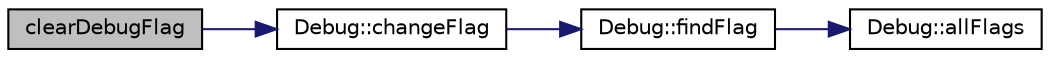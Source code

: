 digraph G
{
  edge [fontname="Helvetica",fontsize="10",labelfontname="Helvetica",labelfontsize="10"];
  node [fontname="Helvetica",fontsize="10",shape=record];
  rankdir=LR;
  Node1 [label="clearDebugFlag",height=0.2,width=0.4,color="black", fillcolor="grey75", style="filled" fontcolor="black"];
  Node1 -> Node2 [color="midnightblue",fontsize="10",style="solid",fontname="Helvetica"];
  Node2 [label="Debug::changeFlag",height=0.2,width=0.4,color="black", fillcolor="white", style="filled",URL="$namespaceDebug.html#ae27d4c45a021062ae81d1321c3490326"];
  Node2 -> Node3 [color="midnightblue",fontsize="10",style="solid",fontname="Helvetica"];
  Node3 [label="Debug::findFlag",height=0.2,width=0.4,color="black", fillcolor="white", style="filled",URL="$namespaceDebug.html#a09cf38987e4932dd5e0bc71954f2b637"];
  Node3 -> Node4 [color="midnightblue",fontsize="10",style="solid",fontname="Helvetica"];
  Node4 [label="Debug::allFlags",height=0.2,width=0.4,color="black", fillcolor="white", style="filled",URL="$namespaceDebug.html#a2e5d5eb12f0767ef733518a07a287e43"];
}
